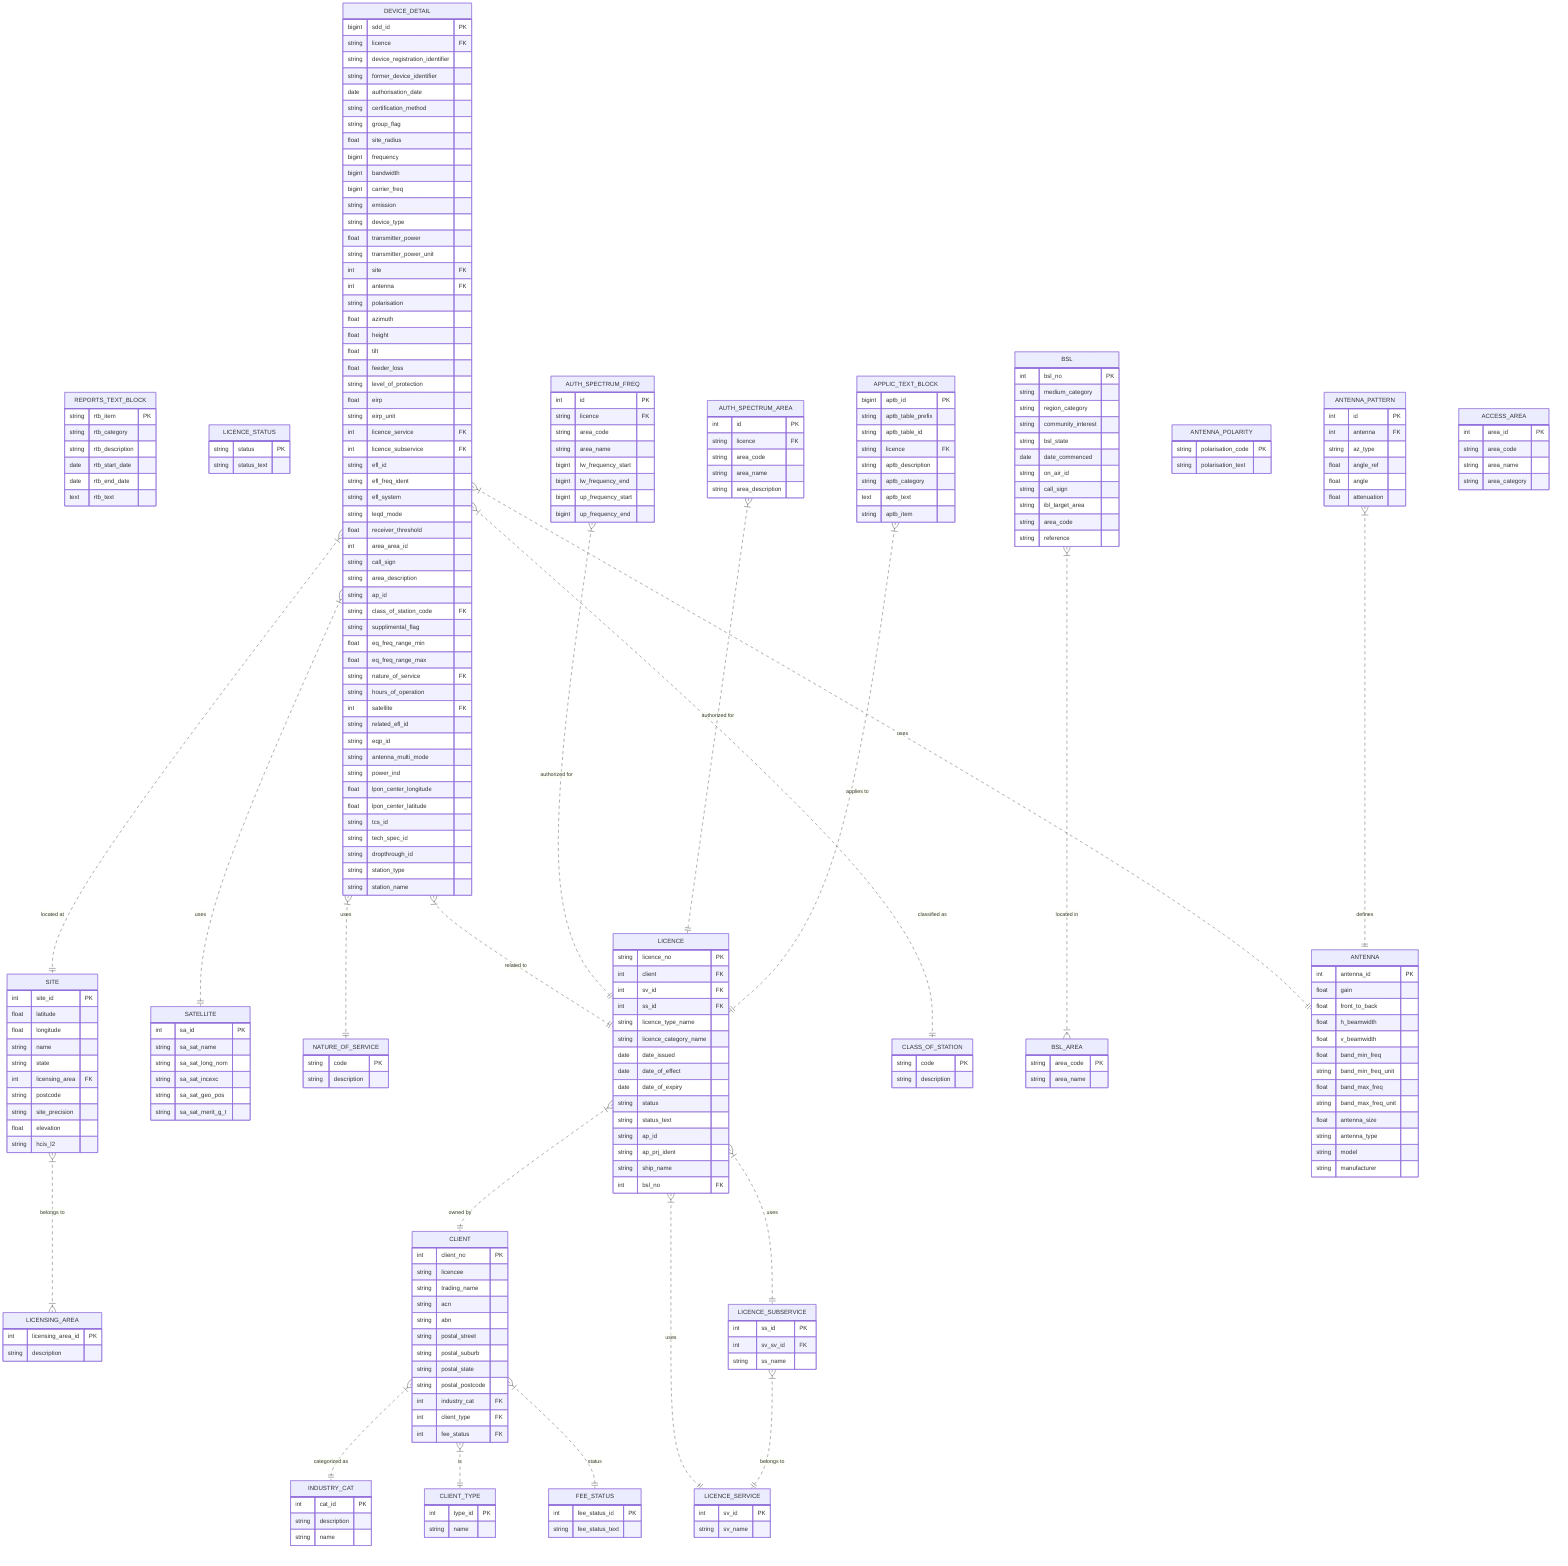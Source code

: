 erDiagram
SITE {
int site_id PK
float latitude
float longitude
string name
string state
int licensing_area FK
string postcode
string site_precision
float elevation
string hcis_l2
}
LICENSING_AREA {
int licensing_area_id PK
string description
}
SATELLITE {
int sa_id PK
string sa_sat_name
string sa_sat_long_nom
string sa_sat_incexc
string sa_sat_geo_pos
string sa_sat_merit_g_t
}
REPORTS_TEXT_BLOCK {
string rtb_item PK
string rtb_category
string rtb_description
date rtb_start_date
date rtb_end_date
text rtb_text
}
NATURE_OF_SERVICE {
string code PK
string description
}
LICENCE {
string licence_no PK
int client FK
int sv_id FK
int ss_id FK
string licence_type_name
string licence_category_name
date date_issued
date date_of_effect
date date_of_expiry
string status
string status_text
string ap_id
string ap_prj_ident
string ship_name
int bsl_no FK
}
LICENCE_SERVICE {
int sv_id PK
string sv_name
}
LICENCE_SUBSERVICE {
int ss_id PK
int sv_sv_id FK
string ss_name
}
LICENCE_STATUS {
string status PK
string status_text
}
INDUSTRY_CAT {
int cat_id PK
string description
string name
}
FEE_STATUS {
int fee_status_id PK
string fee_status_text
}
DEVICE_DETAIL {
bigint sdd_id PK
string licence FK
string device_registration_identifier
string former_device_identifier
date authorisation_date
string certification_method
string group_flag
float site_radius
bigint frequency
bigint bandwidth
bigint carrier_freq
string emission
string device_type
float transmitter_power
string transmitter_power_unit
int site FK
int antenna FK
string polarisation
float azimuth
float height
float tilt
float feeder_loss
string level_of_protection
float eirp
string eirp_unit
int licence_service FK
int licence_subservice FK
string efl_id
string efl_freq_ident
string efl_system
string leqd_mode
float receiver_threshold
int area_area_id
string call_sign
string area_description
string ap_id
string class_of_station_code FK
string supplimental_flag
float eq_freq_range_min
float eq_freq_range_max
string nature_of_service FK
string hours_of_operation
int satellite FK
string related_efl_id
string eqp_id
string antenna_multi_mode
string power_ind
float lpon_center_longitude
float lpon_center_latitude
string tcs_id
string tech_spec_id
string dropthrough_id
string station_type
string station_name
}
CLIENT {
int client_no PK
string licencee
string trading_name
string acn
string abn
string postal_street
string postal_suburb
string postal_state
string postal_postcode
int industry_cat FK
int client_type FK
int fee_status FK
}
CLIENT_TYPE {
int type_id PK
string name
}
CLASS_OF_STATION {
string code PK
string description
}
BSL {
int bsl_no PK
string medium_category
string region_category
string community_interest
string bsl_state
date date_commenced
string on_air_id
string call_sign
string ibl_target_area
string area_code
string reference
}
BSL_AREA {
string area_code PK
string area_name
}
AUTH_SPECTRUM_FREQ {
int id PK
string licence FK
string area_code
string area_name
bigint lw_frequency_start
bigint lw_frequency_end
bigint up_frequency_start
bigint up_frequency_end
}
AUTH_SPECTRUM_AREA {
int id PK
string licence FK
string area_code
string area_name
string area_description
}
APPLIC_TEXT_BLOCK {
bigint aptb_id PK
string aptb_table_prefix
string aptb_table_id
string licence FK
string aptb_description
string aptb_category
text aptb_text
string aptb_item
}
ANTENNA {
int antenna_id PK
float gain
float front_to_back
float h_beamwidth
float v_beamwidth
float band_min_freq
string band_min_freq_unit
float band_max_freq
string band_max_freq_unit
float antenna_size
string antenna_type
string model
string manufacturer
}
ANTENNA_POLARITY {
string polarisation_code PK
string polarisation_text
}
ANTENNA_PATTERN {
int id PK
int antenna FK
string az_type
float angle_ref
float angle
float attenuation
}
ACCESS_AREA {
int area_id PK
string area_code
string area_name
string area_category
}

    SITE }|..|{ LICENSING_AREA : "belongs to"
    LICENCE }|..|| CLIENT : "owned by"
    LICENCE }|..|| LICENCE_SERVICE : "uses"
    LICENCE }|..|| LICENCE_SUBSERVICE : "uses"
    LICENCE_SUBSERVICE }|..|| LICENCE_SERVICE : "belongs to"
    DEVICE_DETAIL }|..|| LICENCE : "related to"
    DEVICE_DETAIL }|..|| SITE : "located at"
    DEVICE_DETAIL }|..|| ANTENNA : "uses"
    DEVICE_DETAIL }|..|| CLASS_OF_STATION : "classified as"
    DEVICE_DETAIL }|..|| NATURE_OF_SERVICE : "uses"
    DEVICE_DETAIL }|..|| SATELLITE : "uses"
    CLIENT }|..|| INDUSTRY_CAT : "categorized as"
    CLIENT }|..|| CLIENT_TYPE : "is"
    CLIENT }|..|| FEE_STATUS : "status"
    BSL }|..|{ BSL_AREA : "located in"
    AUTH_SPECTRUM_FREQ }|..|| LICENCE : "authorized for"
    AUTH_SPECTRUM_AREA }|..|| LICENCE : "authorized for"
    APPLIC_TEXT_BLOCK }|..|| LICENCE : "applies to"
    ANTENNA_PATTERN }|..|| ANTENNA : "defines"